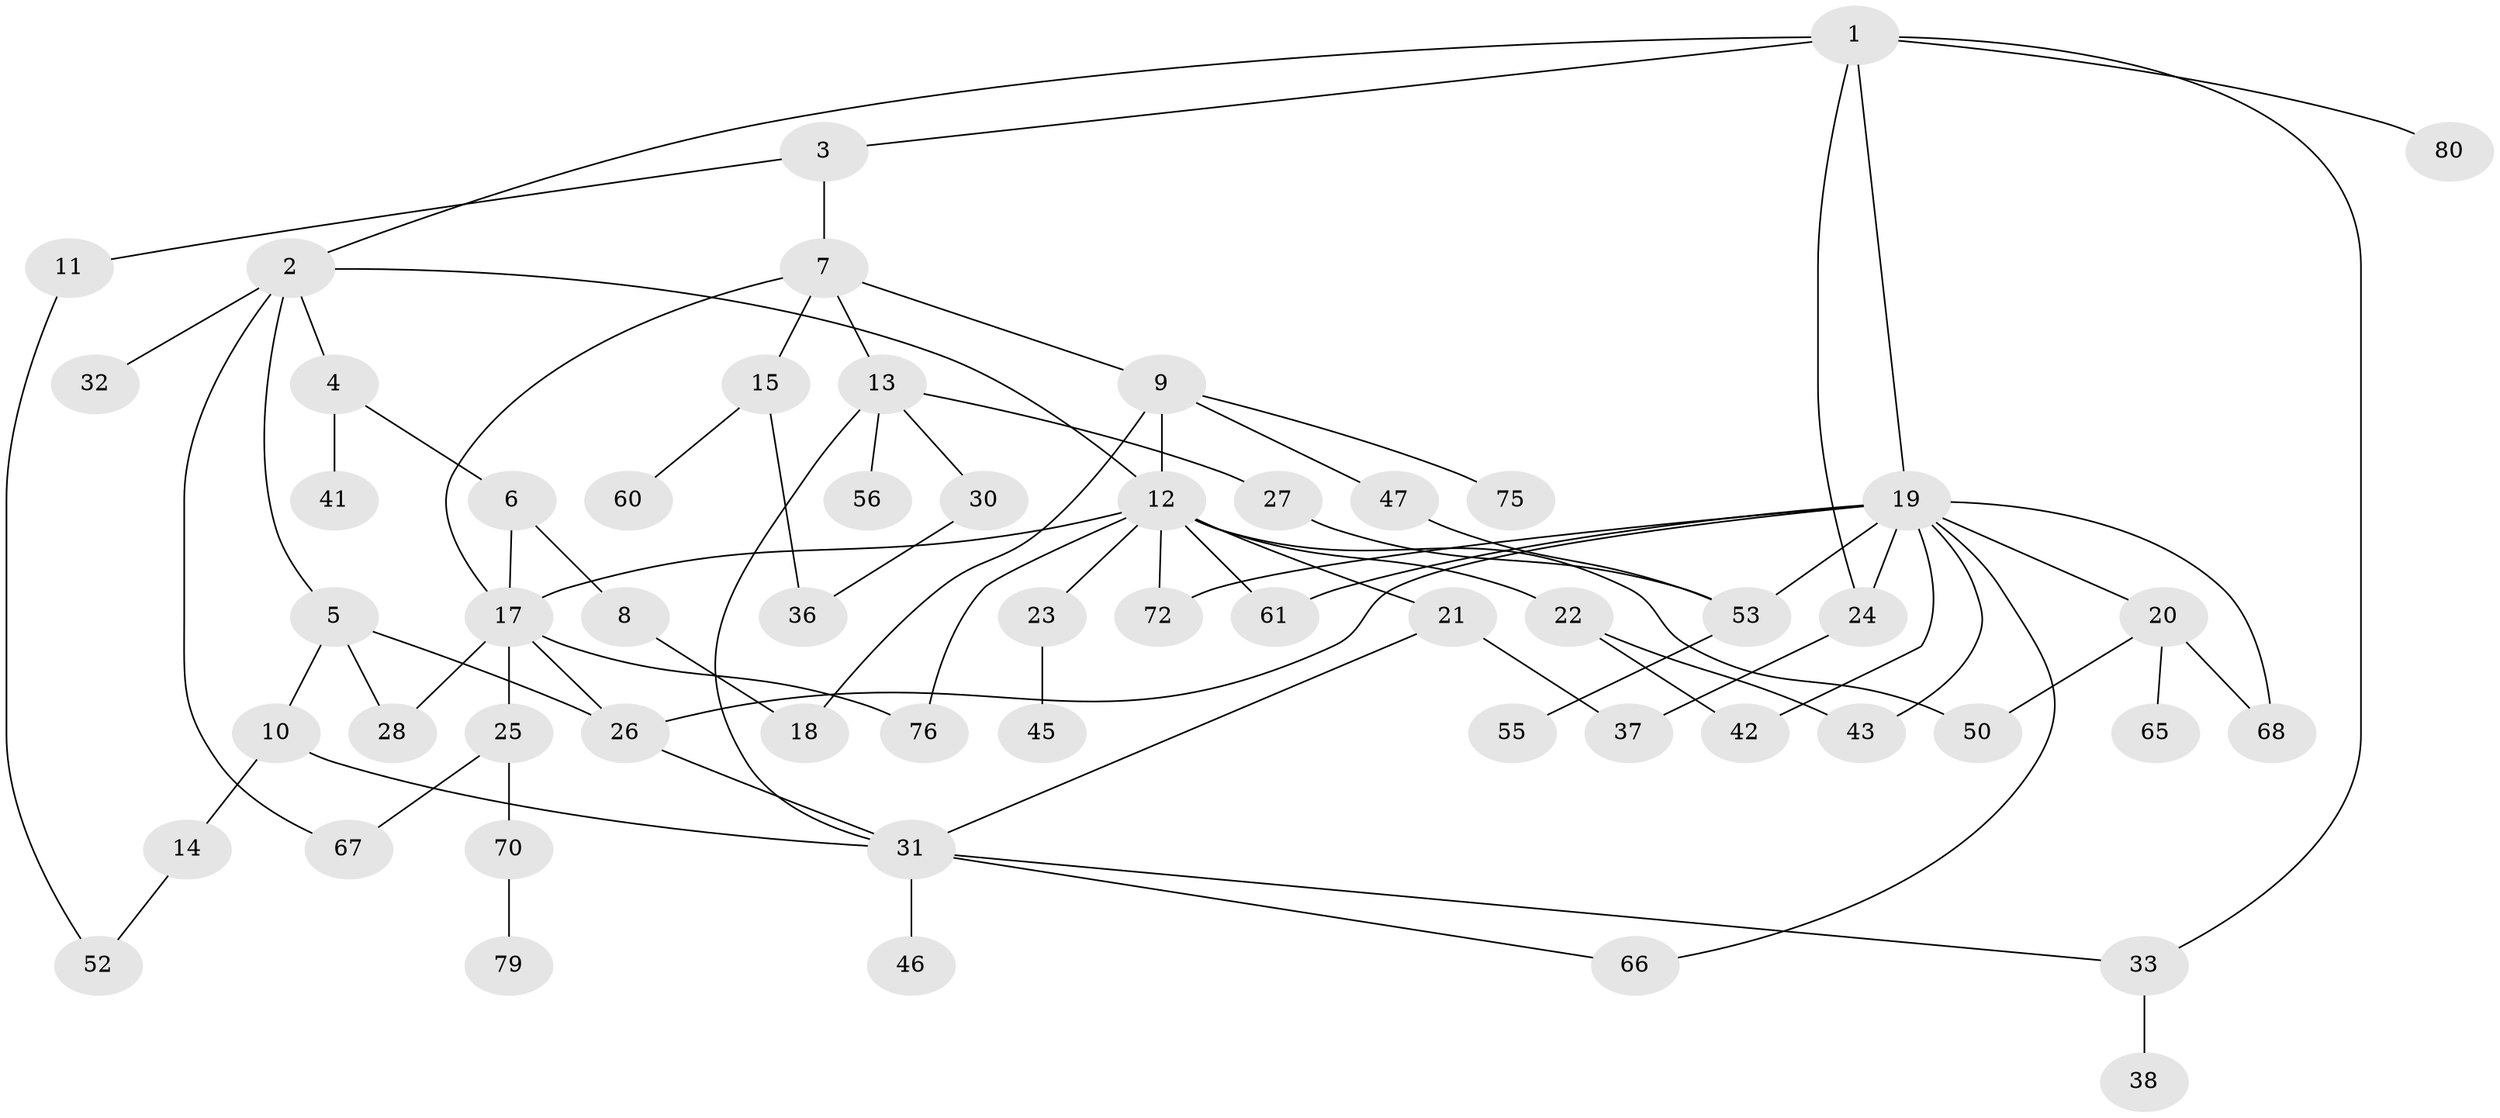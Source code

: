 // original degree distribution, {6: 0.036585365853658534, 3: 0.1951219512195122, 4: 0.06097560975609756, 5: 0.07317073170731707, 2: 0.4024390243902439, 10: 0.012195121951219513, 1: 0.2073170731707317, 7: 0.012195121951219513}
// Generated by graph-tools (version 1.1) at 2025/16/03/04/25 18:16:58]
// undirected, 57 vertices, 82 edges
graph export_dot {
graph [start="1"]
  node [color=gray90,style=filled];
  1 [super="+71"];
  2;
  3;
  4 [super="+16"];
  5;
  6;
  7 [super="+48"];
  8;
  9;
  10 [super="+39+69"];
  11 [super="+58"];
  12;
  13 [super="+35"];
  14;
  15;
  17 [super="+40+73"];
  18;
  19 [super="+59+44"];
  20 [super="+49"];
  21;
  22 [super="+51+29"];
  23;
  24;
  25;
  26 [super="+63"];
  27;
  28 [super="+82"];
  30;
  31 [super="+34"];
  32;
  33 [super="+54"];
  36;
  37;
  38 [super="+64"];
  41;
  42;
  43;
  45 [super="+57"];
  46;
  47;
  50;
  52;
  53;
  55;
  56;
  60;
  61;
  65;
  66;
  67;
  68;
  70;
  72;
  75;
  76;
  79;
  80;
  1 -- 2;
  1 -- 3;
  1 -- 19;
  1 -- 24;
  1 -- 33;
  1 -- 80;
  2 -- 4;
  2 -- 5;
  2 -- 12;
  2 -- 32;
  2 -- 67;
  3 -- 7;
  3 -- 11;
  4 -- 6;
  4 -- 41;
  5 -- 10;
  5 -- 28;
  5 -- 26;
  6 -- 8;
  6 -- 17;
  7 -- 9;
  7 -- 13;
  7 -- 15;
  7 -- 17;
  8 -- 18;
  9 -- 47;
  9 -- 75;
  9 -- 12;
  9 -- 18;
  10 -- 14;
  10 -- 31;
  11 -- 52;
  12 -- 21;
  12 -- 22;
  12 -- 23;
  12 -- 50;
  12 -- 72;
  12 -- 76;
  12 -- 61;
  12 -- 17;
  13 -- 27;
  13 -- 30;
  13 -- 31;
  13 -- 56;
  14 -- 52;
  15 -- 60;
  15 -- 36;
  17 -- 25;
  17 -- 26;
  17 -- 76;
  17 -- 28;
  19 -- 20;
  19 -- 42;
  19 -- 61 [weight=2];
  19 -- 66;
  19 -- 68;
  19 -- 72;
  19 -- 43;
  19 -- 53;
  19 -- 24;
  19 -- 26;
  20 -- 65;
  20 -- 50;
  20 -- 68;
  21 -- 37;
  21 -- 31;
  22 -- 43;
  22 -- 42;
  23 -- 45;
  24 -- 37;
  25 -- 70;
  25 -- 67;
  26 -- 31;
  27 -- 53;
  30 -- 36;
  31 -- 46;
  31 -- 66;
  31 -- 33;
  33 -- 38;
  47 -- 53;
  53 -- 55;
  70 -- 79;
}
